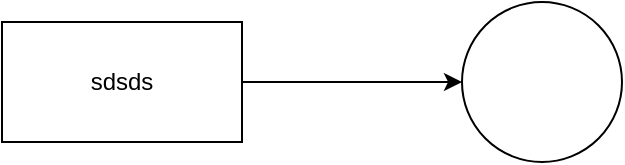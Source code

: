 <mxfile>
    <diagram id="16DQ4237Pofd6tQFOrCK" name="Page-1">
        <mxGraphModel dx="951" dy="474" grid="1" gridSize="10" guides="1" tooltips="1" connect="1" arrows="1" fold="1" page="1" pageScale="1" pageWidth="850" pageHeight="1100" math="0" shadow="0">
            <root>
                <mxCell id="0"/>
                <mxCell id="1" parent="0"/>
                <mxCell id="3" style="edgeStyle=none;html=1;" edge="1" parent="1" source="2">
                    <mxGeometry relative="1" as="geometry">
                        <mxPoint x="260" y="160" as="targetPoint"/>
                    </mxGeometry>
                </mxCell>
                <mxCell id="2" value="sdsds" style="whiteSpace=wrap;html=1;" vertex="1" parent="1">
                    <mxGeometry x="30" y="130" width="120" height="60" as="geometry"/>
                </mxCell>
                <mxCell id="4" value="" style="ellipse;whiteSpace=wrap;html=1;" vertex="1" parent="1">
                    <mxGeometry x="260" y="120" width="80" height="80" as="geometry"/>
                </mxCell>
            </root>
        </mxGraphModel>
    </diagram>
</mxfile>